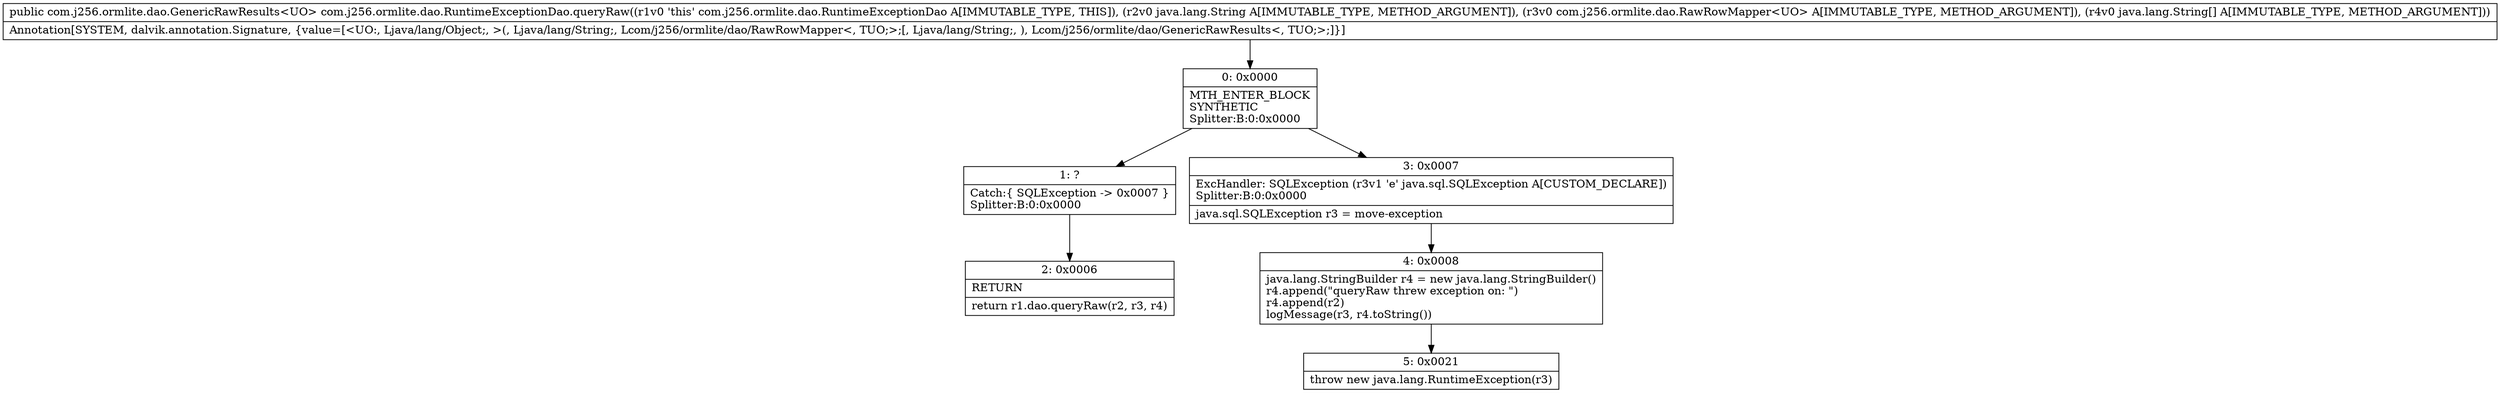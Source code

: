 digraph "CFG forcom.j256.ormlite.dao.RuntimeExceptionDao.queryRaw(Ljava\/lang\/String;Lcom\/j256\/ormlite\/dao\/RawRowMapper;[Ljava\/lang\/String;)Lcom\/j256\/ormlite\/dao\/GenericRawResults;" {
Node_0 [shape=record,label="{0\:\ 0x0000|MTH_ENTER_BLOCK\lSYNTHETIC\lSplitter:B:0:0x0000\l}"];
Node_1 [shape=record,label="{1\:\ ?|Catch:\{ SQLException \-\> 0x0007 \}\lSplitter:B:0:0x0000\l}"];
Node_2 [shape=record,label="{2\:\ 0x0006|RETURN\l|return r1.dao.queryRaw(r2, r3, r4)\l}"];
Node_3 [shape=record,label="{3\:\ 0x0007|ExcHandler: SQLException (r3v1 'e' java.sql.SQLException A[CUSTOM_DECLARE])\lSplitter:B:0:0x0000\l|java.sql.SQLException r3 = move\-exception\l}"];
Node_4 [shape=record,label="{4\:\ 0x0008|java.lang.StringBuilder r4 = new java.lang.StringBuilder()\lr4.append(\"queryRaw threw exception on: \")\lr4.append(r2)\llogMessage(r3, r4.toString())\l}"];
Node_5 [shape=record,label="{5\:\ 0x0021|throw new java.lang.RuntimeException(r3)\l}"];
MethodNode[shape=record,label="{public com.j256.ormlite.dao.GenericRawResults\<UO\> com.j256.ormlite.dao.RuntimeExceptionDao.queryRaw((r1v0 'this' com.j256.ormlite.dao.RuntimeExceptionDao A[IMMUTABLE_TYPE, THIS]), (r2v0 java.lang.String A[IMMUTABLE_TYPE, METHOD_ARGUMENT]), (r3v0 com.j256.ormlite.dao.RawRowMapper\<UO\> A[IMMUTABLE_TYPE, METHOD_ARGUMENT]), (r4v0 java.lang.String[] A[IMMUTABLE_TYPE, METHOD_ARGUMENT]))  | Annotation[SYSTEM, dalvik.annotation.Signature, \{value=[\<UO:, Ljava\/lang\/Object;, \>(, Ljava\/lang\/String;, Lcom\/j256\/ormlite\/dao\/RawRowMapper\<, TUO;\>;[, Ljava\/lang\/String;, ), Lcom\/j256\/ormlite\/dao\/GenericRawResults\<, TUO;\>;]\}]\l}"];
MethodNode -> Node_0;
Node_0 -> Node_1;
Node_0 -> Node_3;
Node_1 -> Node_2;
Node_3 -> Node_4;
Node_4 -> Node_5;
}

